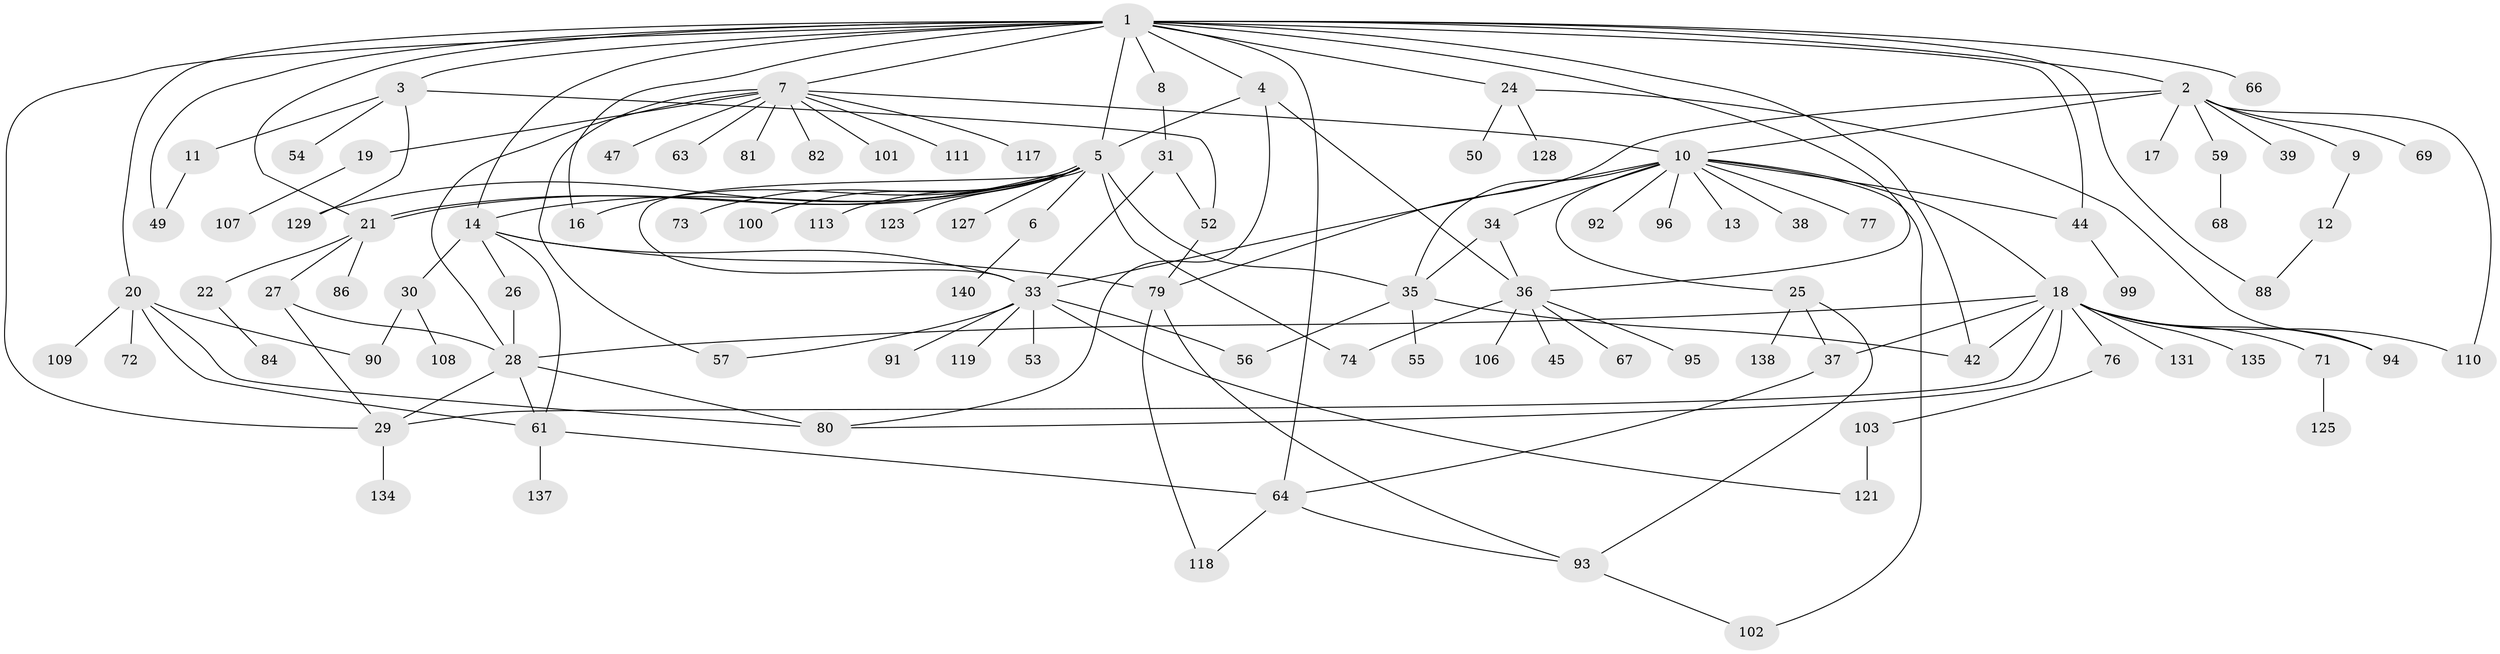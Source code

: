 // Generated by graph-tools (version 1.1) at 2025/23/03/03/25 07:23:50]
// undirected, 103 vertices, 149 edges
graph export_dot {
graph [start="1"]
  node [color=gray90,style=filled];
  1 [super="+122"];
  2 [super="+41"];
  3 [super="+23"];
  4 [super="+60"];
  5 [super="+15"];
  6;
  7 [super="+97"];
  8;
  9;
  10 [super="+78"];
  11;
  12 [super="+87"];
  13;
  14 [super="+62"];
  16 [super="+105"];
  17;
  18 [super="+133"];
  19;
  20 [super="+40"];
  21 [super="+51"];
  22 [super="+126"];
  24 [super="+46"];
  25;
  26 [super="+116"];
  27;
  28 [super="+32"];
  29;
  30 [super="+89"];
  31 [super="+70"];
  33 [super="+58"];
  34 [super="+48"];
  35 [super="+83"];
  36 [super="+43"];
  37 [super="+136"];
  38;
  39;
  42;
  44 [super="+65"];
  45;
  47;
  49 [super="+130"];
  50;
  52;
  53 [super="+120"];
  54;
  55;
  56;
  57;
  59;
  61 [super="+114"];
  63;
  64 [super="+104"];
  66;
  67;
  68 [super="+75"];
  69;
  71;
  72;
  73;
  74 [super="+132"];
  76 [super="+112"];
  77;
  79 [super="+85"];
  80;
  81;
  82;
  84;
  86;
  88;
  90;
  91;
  92;
  93 [super="+98"];
  94 [super="+139"];
  95;
  96;
  99 [super="+115"];
  100 [super="+124"];
  101;
  102;
  103;
  106;
  107;
  108;
  109;
  110;
  111;
  113;
  117;
  118;
  119;
  121;
  123;
  125;
  127;
  128;
  129;
  131;
  134;
  135;
  137;
  138;
  140;
  1 -- 2;
  1 -- 3 [weight=2];
  1 -- 4;
  1 -- 5;
  1 -- 7;
  1 -- 8;
  1 -- 16;
  1 -- 20;
  1 -- 24;
  1 -- 29;
  1 -- 36;
  1 -- 42;
  1 -- 44;
  1 -- 49;
  1 -- 64 [weight=2];
  1 -- 66;
  1 -- 88;
  1 -- 21 [weight=2];
  1 -- 14;
  2 -- 9;
  2 -- 10;
  2 -- 17;
  2 -- 39;
  2 -- 59;
  2 -- 69;
  2 -- 110;
  2 -- 79;
  3 -- 11 [weight=2];
  3 -- 54;
  3 -- 129;
  3 -- 52;
  4 -- 5;
  4 -- 36;
  4 -- 80;
  5 -- 6;
  5 -- 14;
  5 -- 16;
  5 -- 21;
  5 -- 21;
  5 -- 33;
  5 -- 35;
  5 -- 73;
  5 -- 74;
  5 -- 100;
  5 -- 113;
  5 -- 123;
  5 -- 127;
  5 -- 129;
  6 -- 140;
  7 -- 19;
  7 -- 28;
  7 -- 47;
  7 -- 57;
  7 -- 63;
  7 -- 81;
  7 -- 82;
  7 -- 101;
  7 -- 111;
  7 -- 117;
  7 -- 10;
  8 -- 31;
  9 -- 12;
  10 -- 13;
  10 -- 18;
  10 -- 25;
  10 -- 34;
  10 -- 35;
  10 -- 38;
  10 -- 44;
  10 -- 77;
  10 -- 33;
  10 -- 96;
  10 -- 102;
  10 -- 92;
  11 -- 49;
  12 -- 88;
  14 -- 26;
  14 -- 30;
  14 -- 33;
  14 -- 61;
  14 -- 79;
  18 -- 71;
  18 -- 76;
  18 -- 80;
  18 -- 94;
  18 -- 131;
  18 -- 135;
  18 -- 42;
  18 -- 28;
  18 -- 29;
  18 -- 110;
  18 -- 37;
  19 -- 107;
  20 -- 80;
  20 -- 61;
  20 -- 72;
  20 -- 90;
  20 -- 109;
  21 -- 22;
  21 -- 27;
  21 -- 86;
  22 -- 84;
  24 -- 50;
  24 -- 128;
  24 -- 94;
  25 -- 37;
  25 -- 93;
  25 -- 138;
  26 -- 28;
  27 -- 29;
  27 -- 28;
  28 -- 80;
  28 -- 61;
  28 -- 29;
  29 -- 134;
  30 -- 90;
  30 -- 108;
  31 -- 33;
  31 -- 52;
  33 -- 53;
  33 -- 56;
  33 -- 57;
  33 -- 91;
  33 -- 119;
  33 -- 121;
  34 -- 35;
  34 -- 36;
  35 -- 42;
  35 -- 55;
  35 -- 56;
  36 -- 45;
  36 -- 74;
  36 -- 95;
  36 -- 106;
  36 -- 67;
  37 -- 64;
  44 -- 99;
  52 -- 79;
  59 -- 68;
  61 -- 64;
  61 -- 137;
  64 -- 118;
  64 -- 93;
  71 -- 125;
  76 -- 103;
  79 -- 118;
  79 -- 93;
  93 -- 102;
  103 -- 121;
}
